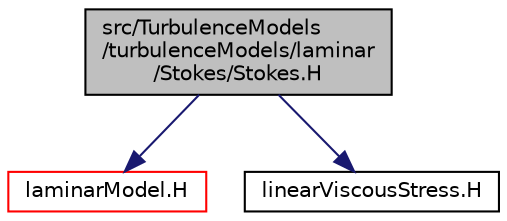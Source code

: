 digraph "src/TurbulenceModels/turbulenceModels/laminar/Stokes/Stokes.H"
{
  bgcolor="transparent";
  edge [fontname="Helvetica",fontsize="10",labelfontname="Helvetica",labelfontsize="10"];
  node [fontname="Helvetica",fontsize="10",shape=record];
  Node0 [label="src/TurbulenceModels\l/turbulenceModels/laminar\l/Stokes/Stokes.H",height=0.2,width=0.4,color="black", fillcolor="grey75", style="filled", fontcolor="black"];
  Node0 -> Node1 [color="midnightblue",fontsize="10",style="solid",fontname="Helvetica"];
  Node1 [label="laminarModel.H",height=0.2,width=0.4,color="red",URL="$a17921.html"];
  Node0 -> Node329 [color="midnightblue",fontsize="10",style="solid",fontname="Helvetica"];
  Node329 [label="linearViscousStress.H",height=0.2,width=0.4,color="black",URL="$a18086.html"];
}

